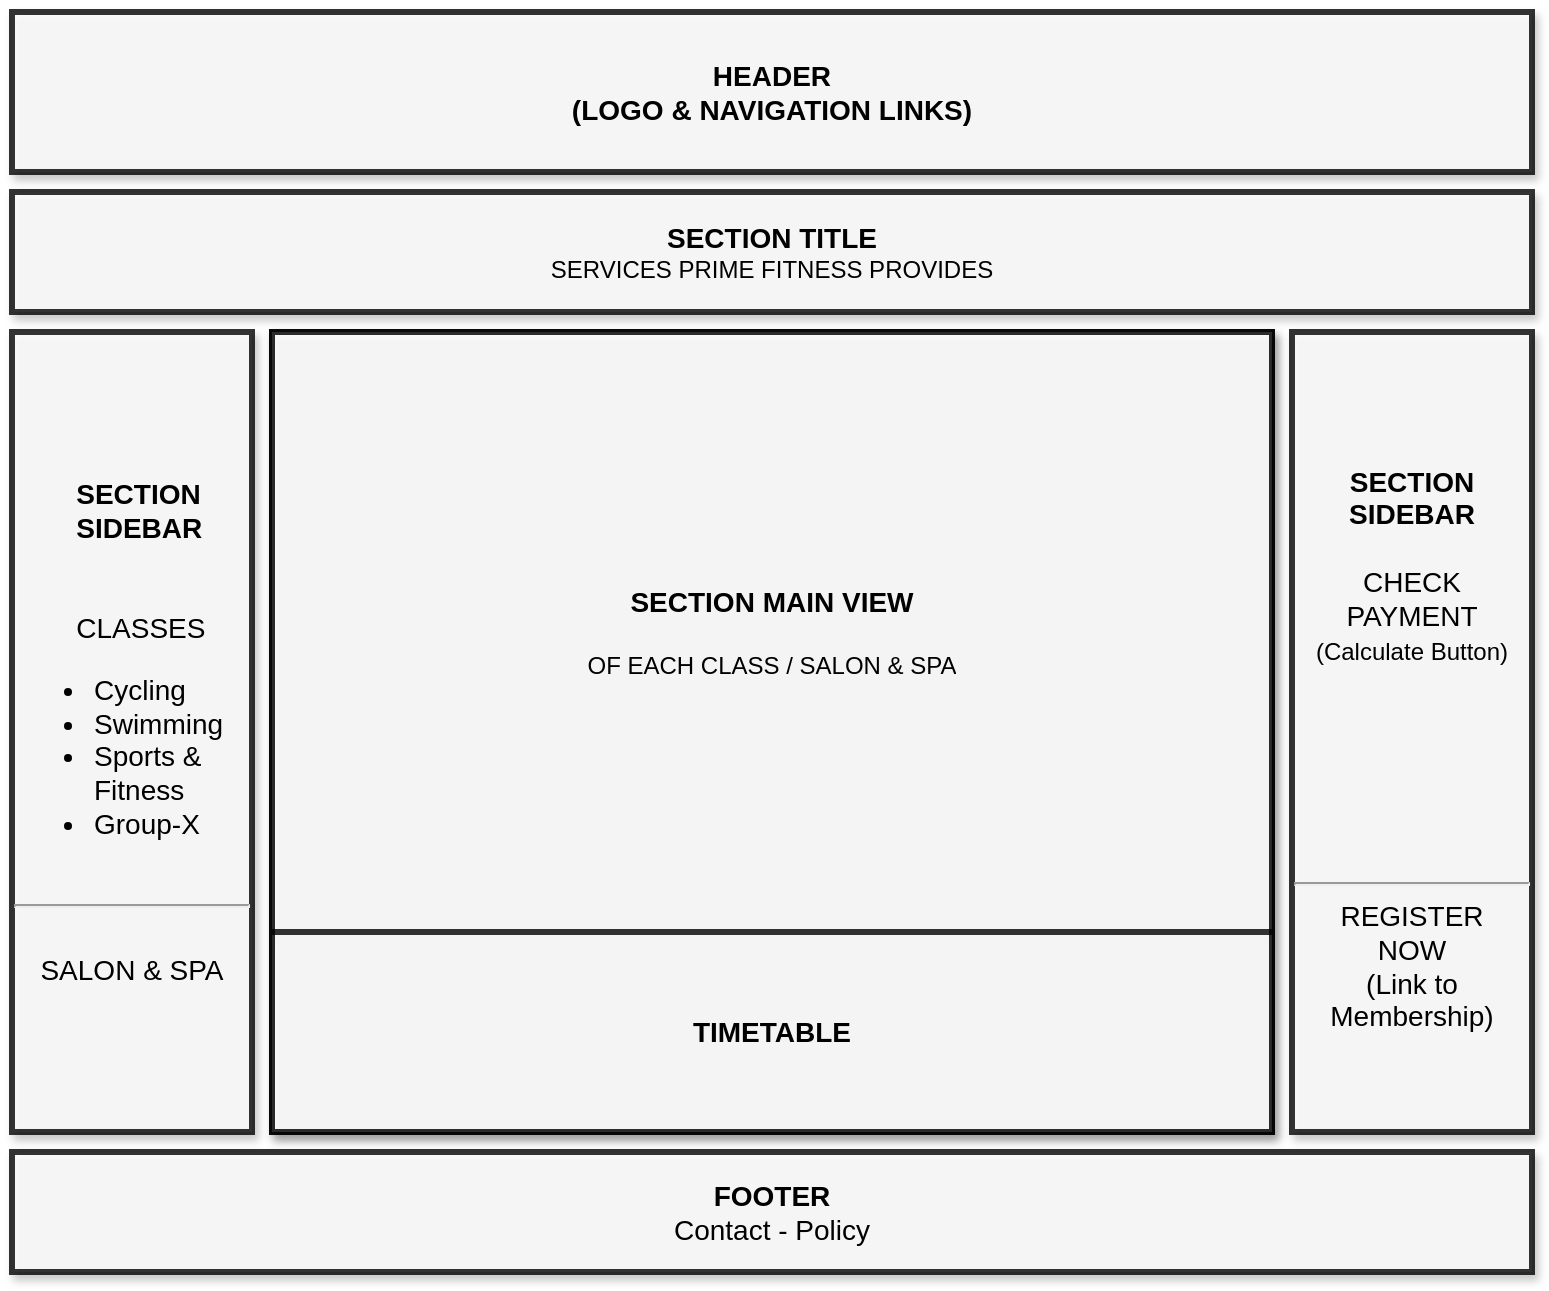 <mxfile version="15.4.0" type="device"><diagram id="LoTe4YMIuXGYvktbzv5O" name="Page-1"><mxGraphModel dx="1086" dy="806" grid="0" gridSize="10" guides="1" tooltips="1" connect="1" arrows="1" fold="1" page="1" pageScale="1" pageWidth="850" pageHeight="1100" math="0" shadow="0"><root><mxCell id="0"/><mxCell id="1" parent="0"/><mxCell id="t2WypFx2pF4bUIVDcyBM-1" value="&lt;font style=&quot;font-size: 14px&quot;&gt;&lt;b&gt;HEADER&lt;br&gt;(LOGO &amp;amp; NAVIGATION LINKS)&lt;/b&gt;&lt;/font&gt;" style="rounded=0;whiteSpace=wrap;html=1;strokeWidth=3;perimeterSpacing=0;opacity=80;shadow=1;" parent="1" vertex="1"><mxGeometry x="40" y="60" width="760" height="80" as="geometry"/></mxCell><mxCell id="t2WypFx2pF4bUIVDcyBM-2" value="&lt;font&gt;&lt;b&gt;&lt;font style=&quot;font-size: 14px&quot;&gt;SECTION TITLE&lt;/font&gt;&lt;/b&gt;&lt;br&gt;&amp;nbsp;SERVICES PRIME FITNESS PROVIDES&amp;nbsp;&lt;/font&gt;" style="rounded=0;whiteSpace=wrap;html=1;strokeWidth=3;perimeterSpacing=0;opacity=80;shadow=1;" parent="1" vertex="1"><mxGeometry x="40" y="150" width="760" height="60" as="geometry"/></mxCell><mxCell id="t2WypFx2pF4bUIVDcyBM-4" value="&lt;div style=&quot;font-size: 14px&quot;&gt;&lt;div style=&quot;text-align: left&quot;&gt;&lt;b&gt;&lt;span style=&quot;white-space: pre&quot;&gt;&#9;&lt;/span&gt;SECTION&lt;br&gt;&lt;div style=&quot;text-align: left&quot;&gt;&lt;b style=&quot;text-align: center&quot;&gt;&lt;span style=&quot;white-space: pre&quot;&gt;&#9;&lt;/span&gt;SIDEBAR&lt;/b&gt;&lt;span style=&quot;font-weight: normal ; text-align: center&quot;&gt;&amp;nbsp; &amp;nbsp;&lt;/span&gt;&lt;span style=&quot;font-weight: normal ; text-align: center ; white-space: pre&quot;&gt;&#9;&lt;/span&gt;&lt;/div&gt;&lt;/b&gt;&lt;/div&gt;&lt;/div&gt;&lt;div style=&quot;text-align: left ; font-size: 14px&quot;&gt;&lt;br&gt;&lt;/div&gt;&lt;div style=&quot;text-align: left ; font-size: 14px&quot;&gt;&lt;font style=&quot;font-size: 14px&quot;&gt;&lt;span style=&quot;white-space: pre&quot;&gt;&#9;&lt;/span&gt;CLASSES&lt;/font&gt;&lt;/div&gt;&lt;div style=&quot;font-size: 14px&quot;&gt;&lt;ul&gt;&lt;li style=&quot;text-align: left&quot;&gt;&lt;span&gt;&lt;font style=&quot;font-size: 14px&quot;&gt;Cycling&lt;/font&gt;&lt;/span&gt;&lt;/li&gt;&lt;li style=&quot;text-align: left&quot;&gt;&lt;span&gt;&lt;font style=&quot;font-size: 14px&quot;&gt;Swimming&lt;/font&gt;&lt;/span&gt;&lt;/li&gt;&lt;li style=&quot;text-align: left&quot;&gt;&lt;span&gt;&lt;font style=&quot;font-size: 14px&quot;&gt;Sports &amp;amp; Fitness&lt;/font&gt;&lt;/span&gt;&lt;/li&gt;&lt;li style=&quot;text-align: left&quot;&gt;&lt;span&gt;&lt;font style=&quot;font-size: 14px&quot;&gt;Group-X&lt;br&gt;&lt;br&gt;&lt;/font&gt;&lt;/span&gt;&lt;/li&gt;&lt;/ul&gt;&lt;/div&gt;&lt;div style=&quot;font-size: 14px&quot;&gt;&lt;font style=&quot;font-size: 14px&quot;&gt;&lt;hr&gt;&lt;/font&gt;&lt;/div&gt;&lt;div style=&quot;font-size: 14px&quot;&gt;&lt;font style=&quot;font-size: 14px&quot;&gt;&lt;br&gt;&lt;/font&gt;&lt;/div&gt;&lt;div style=&quot;font-size: 14px&quot;&gt;&lt;font style=&quot;font-size: 14px&quot;&gt;SALON &amp;amp; SPA&lt;/font&gt;&lt;/div&gt;" style="rounded=0;whiteSpace=wrap;html=1;align=center;strokeWidth=3;perimeterSpacing=0;opacity=80;shadow=1;" parent="1" vertex="1"><mxGeometry x="40" y="220" width="120" height="400" as="geometry"/></mxCell><mxCell id="t2WypFx2pF4bUIVDcyBM-5" value="" style="rounded=0;whiteSpace=wrap;html=1;strokeWidth=3;perimeterSpacing=0;opacity=80;shadow=1;" parent="1" vertex="1"><mxGeometry x="170" y="220" width="500" height="400" as="geometry"/></mxCell><mxCell id="t2WypFx2pF4bUIVDcyBM-7" value="&lt;font style=&quot;font-size: 14px&quot;&gt;&lt;b&gt;FOOTER&lt;/b&gt;&lt;br&gt;Contact - Policy&lt;/font&gt;" style="rounded=0;whiteSpace=wrap;html=1;strokeWidth=3;perimeterSpacing=0;opacity=80;shadow=1;" parent="1" vertex="1"><mxGeometry x="40" y="630" width="760" height="60" as="geometry"/></mxCell><mxCell id="t2WypFx2pF4bUIVDcyBM-12" value="" style="shape=table;startSize=0;container=1;collapsible=0;childLayout=tableLayout;strokeWidth=3;perimeterSpacing=0;opacity=80;shadow=1;" parent="1" vertex="1"><mxGeometry x="170" y="220" width="500" height="400" as="geometry"/></mxCell><mxCell id="t2WypFx2pF4bUIVDcyBM-13" value="" style="shape=partialRectangle;collapsible=0;dropTarget=0;pointerEvents=0;fillColor=none;top=0;left=0;bottom=0;right=0;points=[[0,0.5],[1,0.5]];portConstraint=eastwest;strokeWidth=3;perimeterSpacing=0;opacity=80;shadow=1;" parent="t2WypFx2pF4bUIVDcyBM-12" vertex="1"><mxGeometry width="500" height="300" as="geometry"/></mxCell><mxCell id="t2WypFx2pF4bUIVDcyBM-14" value="&lt;font&gt;&lt;span style=&quot;font-size: 14px&quot;&gt;&lt;b&gt;SECTION&amp;nbsp;&lt;/b&gt;&lt;/span&gt;&lt;font&gt;&lt;b&gt;&lt;font style=&quot;font-size: 14px&quot;&gt;MAIN VIEW&lt;br&gt;&lt;/font&gt;&lt;/b&gt;&lt;span style=&quot;font-size: 14px&quot;&gt;&lt;b&gt;&lt;br&gt;&lt;/b&gt;&lt;/span&gt;OF EACH CLASS / SALON &amp;amp; SPA&lt;/font&gt;&lt;/font&gt;" style="shape=partialRectangle;html=1;whiteSpace=wrap;connectable=0;overflow=hidden;fillColor=none;top=0;left=0;bottom=0;right=0;pointerEvents=1;strokeWidth=3;perimeterSpacing=0;opacity=80;shadow=1;" parent="t2WypFx2pF4bUIVDcyBM-13" vertex="1"><mxGeometry width="500" height="300" as="geometry"><mxRectangle width="500" height="300" as="alternateBounds"/></mxGeometry></mxCell><mxCell id="t2WypFx2pF4bUIVDcyBM-15" value="" style="shape=partialRectangle;collapsible=0;dropTarget=0;pointerEvents=0;fillColor=none;top=0;left=0;bottom=0;right=0;points=[[0,0.5],[1,0.5]];portConstraint=eastwest;strokeWidth=3;perimeterSpacing=0;opacity=80;shadow=1;" parent="t2WypFx2pF4bUIVDcyBM-12" vertex="1"><mxGeometry y="300" width="500" height="100" as="geometry"/></mxCell><mxCell id="t2WypFx2pF4bUIVDcyBM-16" value="&lt;font style=&quot;font-size: 14px&quot;&gt;&lt;b&gt;TIMETABLE&lt;/b&gt;&lt;/font&gt;" style="shape=partialRectangle;html=1;whiteSpace=wrap;connectable=0;overflow=hidden;fillColor=none;top=0;left=0;bottom=0;right=0;pointerEvents=1;strokeWidth=3;perimeterSpacing=0;opacity=80;shadow=1;" parent="t2WypFx2pF4bUIVDcyBM-15" vertex="1"><mxGeometry width="500" height="100" as="geometry"><mxRectangle width="500" height="100" as="alternateBounds"/></mxGeometry></mxCell><mxCell id="jZxzzfTpVHol73MmfKFd-1" value="&lt;div style=&quot;font-size: 14px&quot;&gt;&lt;div&gt;&lt;br&gt;&lt;/div&gt;&lt;div&gt;&lt;font&gt;&lt;b&gt;SECTION&lt;br&gt;SIDEBAR&lt;/b&gt;&lt;br&gt;&lt;br&gt;CHECK PAYMENT&lt;br&gt;&lt;/font&gt;&lt;span style=&quot;font-size: 12px ; text-align: center&quot;&gt;(Calculate Button)&lt;/span&gt;&lt;br style=&quot;font-size: 12px ; text-align: center&quot;&gt;&lt;br&gt;&lt;br&gt;&lt;br&gt;&lt;br&gt;&lt;br style=&quot;font-size: 12px ; text-align: center&quot;&gt;&lt;br style=&quot;font-size: 12px ; text-align: center&quot;&gt;&lt;hr&gt;&lt;/div&gt;&lt;div&gt;REGISTER&lt;br&gt;NOW&lt;br&gt;(Link to &lt;br&gt;Membership)&lt;/div&gt;&lt;/div&gt;" style="rounded=0;whiteSpace=wrap;html=1;align=center;strokeWidth=3;perimeterSpacing=0;opacity=80;shadow=1;" vertex="1" parent="1"><mxGeometry x="680" y="220" width="120" height="400" as="geometry"/></mxCell></root></mxGraphModel></diagram></mxfile>